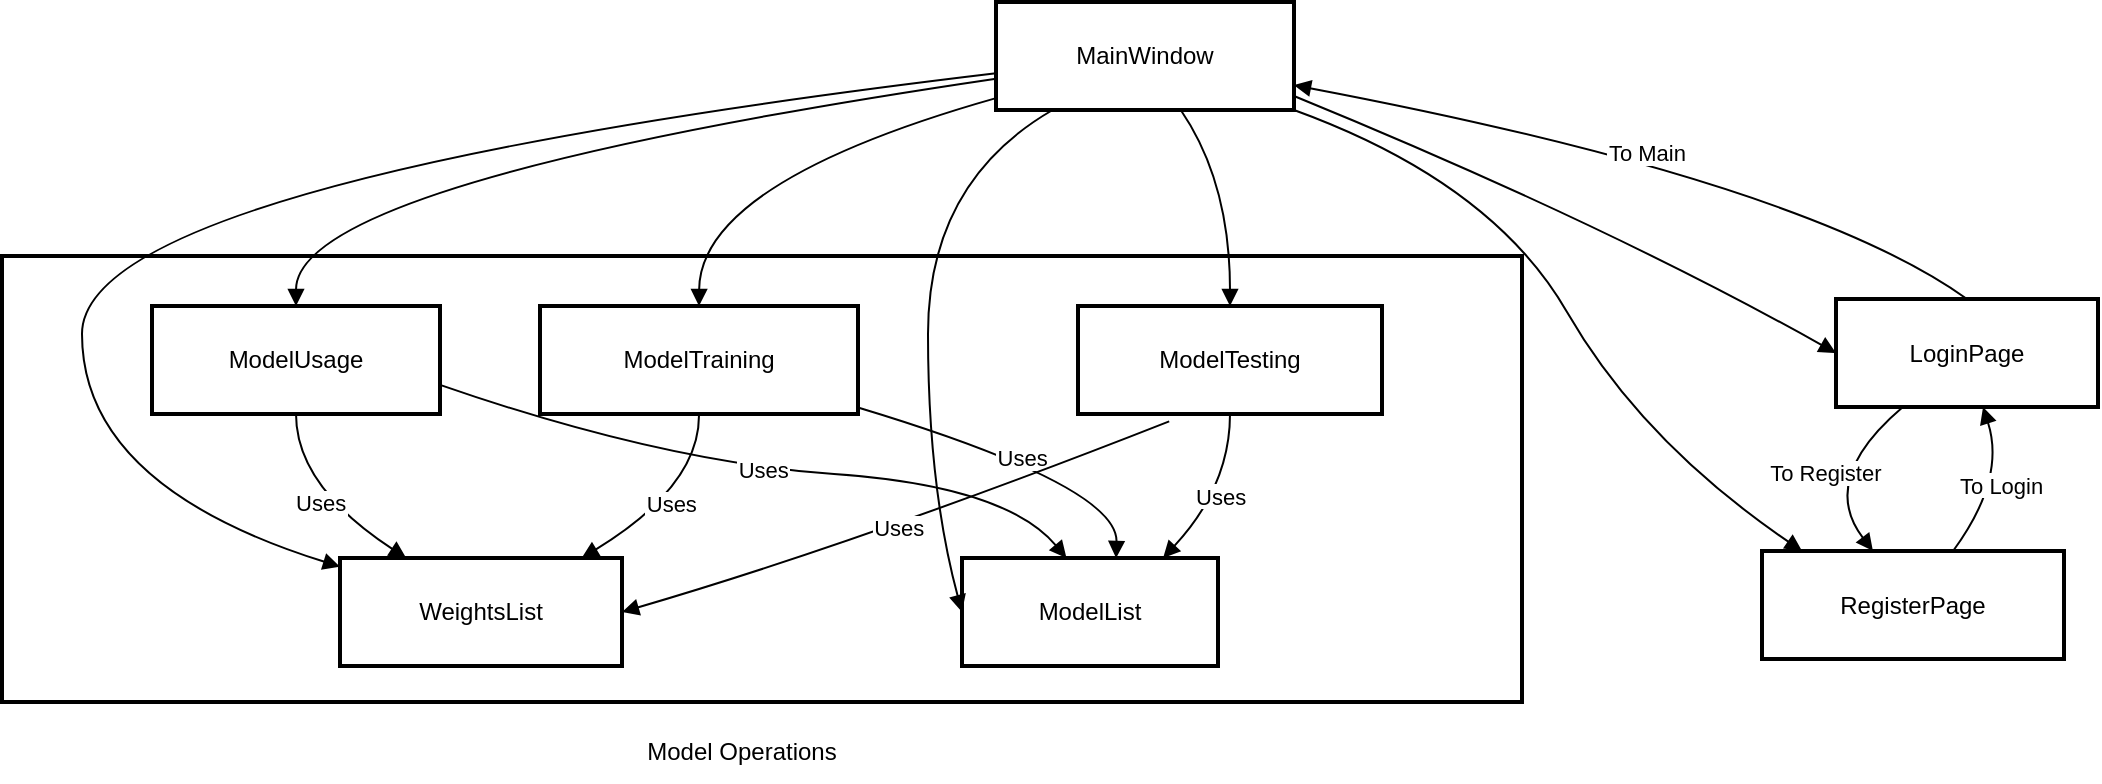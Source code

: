 <mxfile version="26.0.7">
  <diagram name="Page-1" id="OpA6fLIgqcyxw-Xs7o_X">
    <mxGraphModel dx="1221" dy="725" grid="1" gridSize="10" guides="1" tooltips="1" connect="1" arrows="1" fold="1" page="1" pageScale="1" pageWidth="827" pageHeight="1169" math="0" shadow="0">
      <root>
        <mxCell id="0" />
        <mxCell id="1" parent="0" />
        <mxCell id="Y1fXCag77fhc9kvYtlA8-25" value="" style="whiteSpace=wrap;strokeWidth=2;" vertex="1" parent="1">
          <mxGeometry x="20" y="147" width="760" height="223" as="geometry" />
        </mxCell>
        <mxCell id="Y1fXCag77fhc9kvYtlA8-26" value="MainWindow" style="whiteSpace=wrap;strokeWidth=2;" vertex="1" parent="1">
          <mxGeometry x="517" y="20" width="149" height="54" as="geometry" />
        </mxCell>
        <mxCell id="Y1fXCag77fhc9kvYtlA8-27" value="LoginPage" style="whiteSpace=wrap;strokeWidth=2;" vertex="1" parent="1">
          <mxGeometry x="937" y="168.5" width="131" height="54" as="geometry" />
        </mxCell>
        <mxCell id="Y1fXCag77fhc9kvYtlA8-28" value="RegisterPage" style="whiteSpace=wrap;strokeWidth=2;" vertex="1" parent="1">
          <mxGeometry x="900" y="294.5" width="151" height="54" as="geometry" />
        </mxCell>
        <mxCell id="Y1fXCag77fhc9kvYtlA8-29" value="ModelUsage" style="whiteSpace=wrap;strokeWidth=2;" vertex="1" parent="1">
          <mxGeometry x="95" y="172" width="144" height="54" as="geometry" />
        </mxCell>
        <mxCell id="Y1fXCag77fhc9kvYtlA8-30" value="ModelTraining" style="whiteSpace=wrap;strokeWidth=2;" vertex="1" parent="1">
          <mxGeometry x="289" y="172" width="159" height="54" as="geometry" />
        </mxCell>
        <mxCell id="Y1fXCag77fhc9kvYtlA8-31" value="ModelTesting" style="whiteSpace=wrap;strokeWidth=2;" vertex="1" parent="1">
          <mxGeometry x="558" y="172" width="152" height="54" as="geometry" />
        </mxCell>
        <mxCell id="Y1fXCag77fhc9kvYtlA8-32" value="WeightsList" style="whiteSpace=wrap;strokeWidth=2;" vertex="1" parent="1">
          <mxGeometry x="189" y="298" width="141" height="54" as="geometry" />
        </mxCell>
        <mxCell id="Y1fXCag77fhc9kvYtlA8-33" value="ModelList" style="whiteSpace=wrap;strokeWidth=2;" vertex="1" parent="1">
          <mxGeometry x="500" y="298" width="128" height="54" as="geometry" />
        </mxCell>
        <mxCell id="Y1fXCag77fhc9kvYtlA8-34" value="" style="curved=1;startArrow=none;endArrow=block;exitX=1;exitY=0.87;entryX=0;entryY=0.5;rounded=0;entryDx=0;entryDy=0;" edge="1" parent="1" source="Y1fXCag77fhc9kvYtlA8-26" target="Y1fXCag77fhc9kvYtlA8-27">
          <mxGeometry relative="1" as="geometry">
            <Array as="points">
              <mxPoint x="820" y="130" />
            </Array>
          </mxGeometry>
        </mxCell>
        <mxCell id="Y1fXCag77fhc9kvYtlA8-35" value="" style="curved=1;startArrow=none;endArrow=block;exitX=1;exitY=1;entryX=0.14;entryY=0.01;rounded=0;" edge="1" parent="1" source="Y1fXCag77fhc9kvYtlA8-26" target="Y1fXCag77fhc9kvYtlA8-28">
          <mxGeometry relative="1" as="geometry">
            <Array as="points">
              <mxPoint x="765" y="110" />
              <mxPoint x="840" y="240" />
            </Array>
          </mxGeometry>
        </mxCell>
        <mxCell id="Y1fXCag77fhc9kvYtlA8-36" value="" style="curved=1;startArrow=none;endArrow=block;exitX=0;exitY=0.71;entryX=0.5;entryY=-0.01;rounded=0;" edge="1" parent="1" source="Y1fXCag77fhc9kvYtlA8-26" target="Y1fXCag77fhc9kvYtlA8-29">
          <mxGeometry relative="1" as="geometry">
            <Array as="points">
              <mxPoint x="167" y="110" />
            </Array>
          </mxGeometry>
        </mxCell>
        <mxCell id="Y1fXCag77fhc9kvYtlA8-37" value="" style="curved=1;startArrow=none;endArrow=block;exitX=0;exitY=0.89;entryX=0.5;entryY=-0.01;rounded=0;" edge="1" parent="1" source="Y1fXCag77fhc9kvYtlA8-26" target="Y1fXCag77fhc9kvYtlA8-30">
          <mxGeometry relative="1" as="geometry">
            <Array as="points">
              <mxPoint x="369" y="110" />
            </Array>
          </mxGeometry>
        </mxCell>
        <mxCell id="Y1fXCag77fhc9kvYtlA8-38" value="" style="curved=1;startArrow=none;endArrow=block;exitX=0.62;exitY=1;entryX=0.5;entryY=-0.01;rounded=0;" edge="1" parent="1" source="Y1fXCag77fhc9kvYtlA8-26" target="Y1fXCag77fhc9kvYtlA8-31">
          <mxGeometry relative="1" as="geometry">
            <Array as="points">
              <mxPoint x="634" y="110" />
            </Array>
          </mxGeometry>
        </mxCell>
        <mxCell id="Y1fXCag77fhc9kvYtlA8-39" value="" style="curved=1;startArrow=none;endArrow=block;exitX=0;exitY=0.66;entryX=0;entryY=0.08;rounded=0;" edge="1" parent="1" source="Y1fXCag77fhc9kvYtlA8-26" target="Y1fXCag77fhc9kvYtlA8-32">
          <mxGeometry relative="1" as="geometry">
            <Array as="points">
              <mxPoint x="60" y="110" />
              <mxPoint x="60" y="262" />
            </Array>
          </mxGeometry>
        </mxCell>
        <mxCell id="Y1fXCag77fhc9kvYtlA8-40" value="" style="curved=1;startArrow=none;endArrow=block;exitX=0.19;exitY=1;entryX=0;entryY=0.5;rounded=0;entryDx=0;entryDy=0;" edge="1" parent="1" source="Y1fXCag77fhc9kvYtlA8-26" target="Y1fXCag77fhc9kvYtlA8-33">
          <mxGeometry relative="1" as="geometry">
            <Array as="points">
              <mxPoint x="483" y="110" />
              <mxPoint x="483" y="262" />
            </Array>
          </mxGeometry>
        </mxCell>
        <mxCell id="Y1fXCag77fhc9kvYtlA8-41" value="To Register" style="curved=1;startArrow=none;endArrow=block;exitX=0.26;exitY=0.99;entryX=0.37;entryY=0.01;rounded=0;" edge="1" parent="1" source="Y1fXCag77fhc9kvYtlA8-27" target="Y1fXCag77fhc9kvYtlA8-28">
          <mxGeometry relative="1" as="geometry">
            <Array as="points">
              <mxPoint x="928" y="258.5" />
            </Array>
          </mxGeometry>
        </mxCell>
        <mxCell id="Y1fXCag77fhc9kvYtlA8-42" value="To Main" style="curved=1;startArrow=none;endArrow=block;exitX=0.5;exitY=-0.01;entryX=1;entryY=0.77;rounded=0;" edge="1" parent="1" source="Y1fXCag77fhc9kvYtlA8-27" target="Y1fXCag77fhc9kvYtlA8-26">
          <mxGeometry relative="1" as="geometry">
            <Array as="points">
              <mxPoint x="921" y="110" />
            </Array>
          </mxGeometry>
        </mxCell>
        <mxCell id="Y1fXCag77fhc9kvYtlA8-43" value="To Login" style="curved=1;startArrow=none;endArrow=block;exitX=0.63;exitY=0.01;entryX=0.56;entryY=0.99;rounded=0;" edge="1" parent="1" source="Y1fXCag77fhc9kvYtlA8-28" target="Y1fXCag77fhc9kvYtlA8-27">
          <mxGeometry relative="1" as="geometry">
            <Array as="points">
              <mxPoint x="1022" y="258.5" />
            </Array>
          </mxGeometry>
        </mxCell>
        <mxCell id="Y1fXCag77fhc9kvYtlA8-44" value="Uses" style="curved=1;startArrow=none;endArrow=block;exitX=0.5;exitY=0.99;entryX=0.24;entryY=0.01;rounded=0;" edge="1" parent="1" source="Y1fXCag77fhc9kvYtlA8-29" target="Y1fXCag77fhc9kvYtlA8-32">
          <mxGeometry relative="1" as="geometry">
            <Array as="points">
              <mxPoint x="167" y="262" />
            </Array>
          </mxGeometry>
        </mxCell>
        <mxCell id="Y1fXCag77fhc9kvYtlA8-45" value="Uses" style="curved=1;startArrow=none;endArrow=block;exitX=1;exitY=0.73;entryX=0.41;entryY=0.01;rounded=0;" edge="1" parent="1" source="Y1fXCag77fhc9kvYtlA8-29" target="Y1fXCag77fhc9kvYtlA8-33">
          <mxGeometry relative="1" as="geometry">
            <Array as="points">
              <mxPoint x="350" y="250" />
              <mxPoint x="522" y="262" />
            </Array>
          </mxGeometry>
        </mxCell>
        <mxCell id="Y1fXCag77fhc9kvYtlA8-46" value="Uses" style="curved=1;startArrow=none;endArrow=block;exitX=0.5;exitY=0.99;entryX=0.85;entryY=0.01;rounded=0;" edge="1" parent="1" source="Y1fXCag77fhc9kvYtlA8-30" target="Y1fXCag77fhc9kvYtlA8-32">
          <mxGeometry relative="1" as="geometry">
            <Array as="points">
              <mxPoint x="369" y="262" />
            </Array>
          </mxGeometry>
        </mxCell>
        <mxCell id="Y1fXCag77fhc9kvYtlA8-47" value="Uses" style="curved=1;startArrow=none;endArrow=block;exitX=1;exitY=0.94;entryX=0.6;entryY=0.01;rounded=0;" edge="1" parent="1" source="Y1fXCag77fhc9kvYtlA8-30" target="Y1fXCag77fhc9kvYtlA8-33">
          <mxGeometry relative="1" as="geometry">
            <Array as="points">
              <mxPoint x="578" y="262" />
            </Array>
          </mxGeometry>
        </mxCell>
        <mxCell id="Y1fXCag77fhc9kvYtlA8-48" value="Uses" style="curved=1;startArrow=none;endArrow=block;exitX=0.3;exitY=1.068;entryX=1;entryY=0.5;rounded=0;exitDx=0;exitDy=0;exitPerimeter=0;entryDx=0;entryDy=0;" edge="1" parent="1" source="Y1fXCag77fhc9kvYtlA8-31" target="Y1fXCag77fhc9kvYtlA8-32">
          <mxGeometry relative="1" as="geometry">
            <Array as="points">
              <mxPoint x="450" y="290" />
            </Array>
          </mxGeometry>
        </mxCell>
        <mxCell id="Y1fXCag77fhc9kvYtlA8-49" value="Uses" style="curved=1;startArrow=none;endArrow=block;exitX=0.5;exitY=0.99;entryX=0.78;entryY=0.01;rounded=0;" edge="1" parent="1" source="Y1fXCag77fhc9kvYtlA8-31" target="Y1fXCag77fhc9kvYtlA8-33">
          <mxGeometry relative="1" as="geometry">
            <Array as="points">
              <mxPoint x="634" y="262" />
            </Array>
          </mxGeometry>
        </mxCell>
        <mxCell id="Y1fXCag77fhc9kvYtlA8-50" value="Model Operations" style="text;html=1;align=center;verticalAlign=middle;whiteSpace=wrap;rounded=0;" vertex="1" parent="1">
          <mxGeometry x="330" y="380" width="120" height="30" as="geometry" />
        </mxCell>
      </root>
    </mxGraphModel>
  </diagram>
</mxfile>
